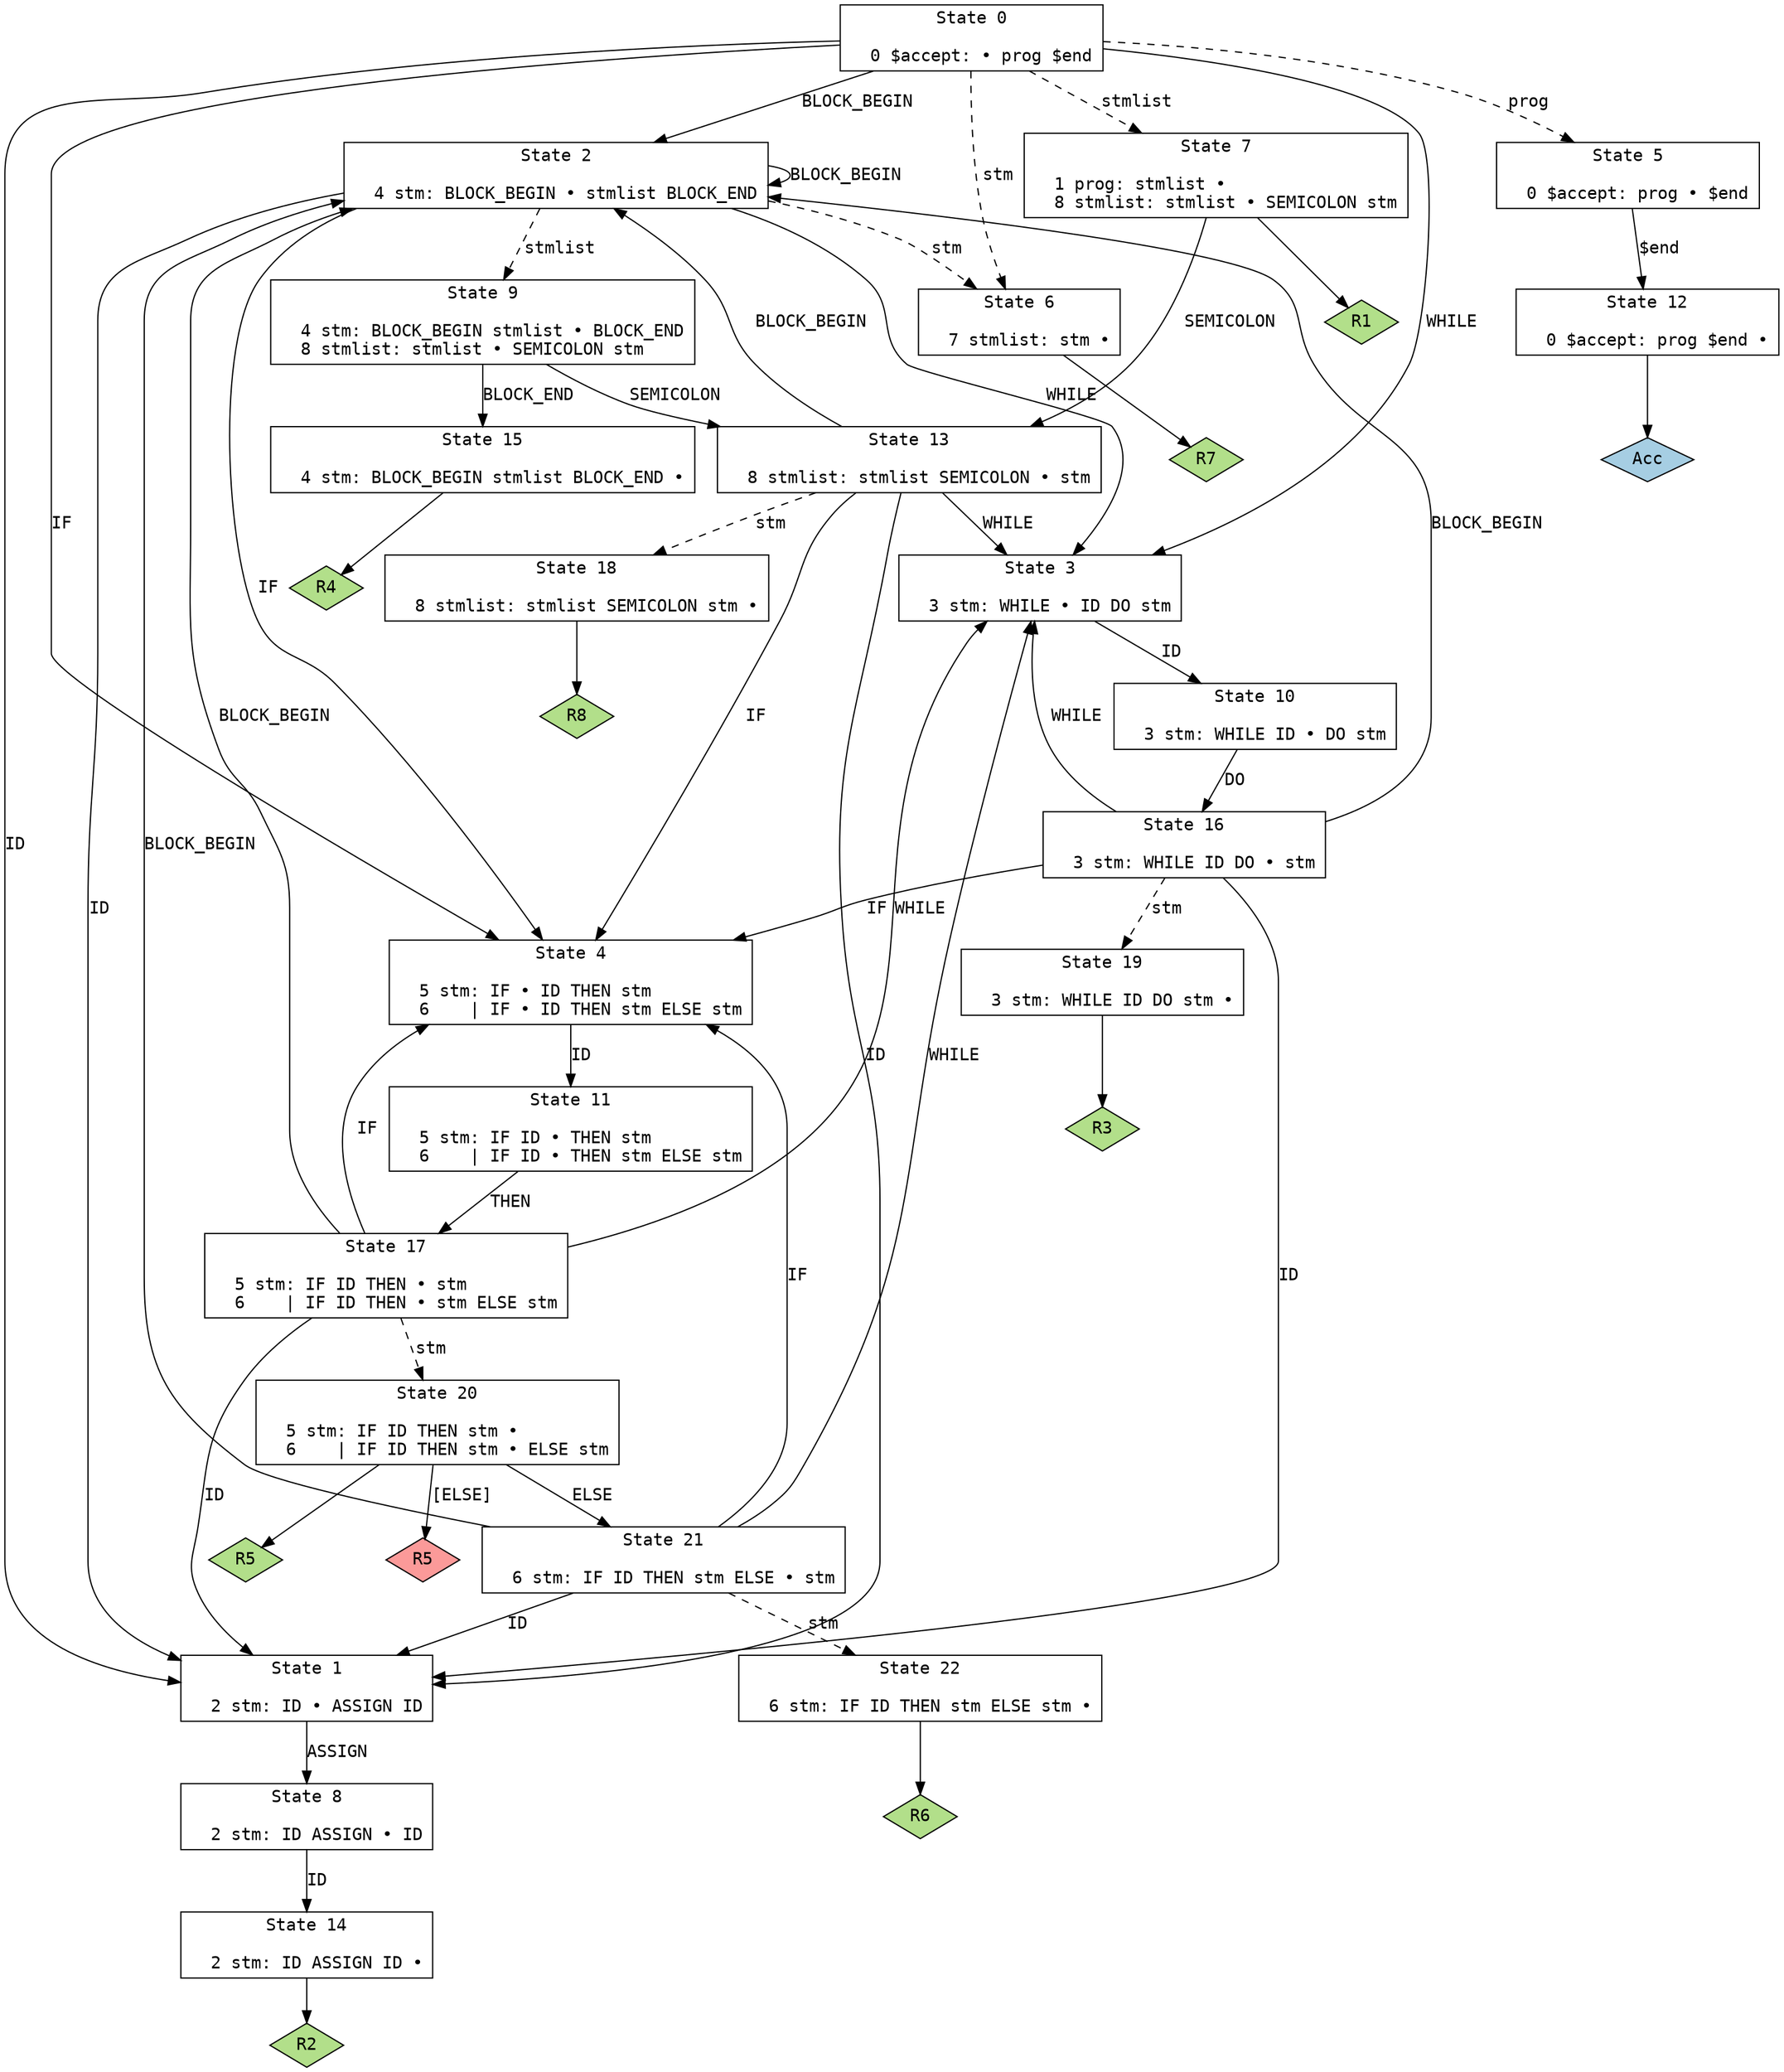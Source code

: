 // Generated by GNU Bison 3.8.2.
// Report bugs to <bug-bison@gnu.org>.
// Home page: <https://www.gnu.org/software/bison/>.

digraph "parser.y"
{
  node [fontname = courier, shape = box, colorscheme = paired6]
  edge [fontname = courier]

  0 [label="State 0\n\l  0 $accept: • prog $end\l"]
  0 -> 1 [style=solid label="ID"]
  0 -> 2 [style=solid label="BLOCK_BEGIN"]
  0 -> 3 [style=solid label="WHILE"]
  0 -> 4 [style=solid label="IF"]
  0 -> 5 [style=dashed label="prog"]
  0 -> 6 [style=dashed label="stm"]
  0 -> 7 [style=dashed label="stmlist"]
  1 [label="State 1\n\l  2 stm: ID • ASSIGN ID\l"]
  1 -> 8 [style=solid label="ASSIGN"]
  2 [label="State 2\n\l  4 stm: BLOCK_BEGIN • stmlist BLOCK_END\l"]
  2 -> 1 [style=solid label="ID"]
  2 -> 2 [style=solid label="BLOCK_BEGIN"]
  2 -> 3 [style=solid label="WHILE"]
  2 -> 4 [style=solid label="IF"]
  2 -> 6 [style=dashed label="stm"]
  2 -> 9 [style=dashed label="stmlist"]
  3 [label="State 3\n\l  3 stm: WHILE • ID DO stm\l"]
  3 -> 10 [style=solid label="ID"]
  4 [label="State 4\n\l  5 stm: IF • ID THEN stm\l  6    | IF • ID THEN stm ELSE stm\l"]
  4 -> 11 [style=solid label="ID"]
  5 [label="State 5\n\l  0 $accept: prog • $end\l"]
  5 -> 12 [style=solid label="$end"]
  6 [label="State 6\n\l  7 stmlist: stm •\l"]
  6 -> "6R7" [style=solid]
 "6R7" [label="R7", fillcolor=3, shape=diamond, style=filled]
  7 [label="State 7\n\l  1 prog: stmlist •\l  8 stmlist: stmlist • SEMICOLON stm\l"]
  7 -> 13 [style=solid label="SEMICOLON"]
  7 -> "7R1" [style=solid]
 "7R1" [label="R1", fillcolor=3, shape=diamond, style=filled]
  8 [label="State 8\n\l  2 stm: ID ASSIGN • ID\l"]
  8 -> 14 [style=solid label="ID"]
  9 [label="State 9\n\l  4 stm: BLOCK_BEGIN stmlist • BLOCK_END\l  8 stmlist: stmlist • SEMICOLON stm\l"]
  9 -> 13 [style=solid label="SEMICOLON"]
  9 -> 15 [style=solid label="BLOCK_END"]
  10 [label="State 10\n\l  3 stm: WHILE ID • DO stm\l"]
  10 -> 16 [style=solid label="DO"]
  11 [label="State 11\n\l  5 stm: IF ID • THEN stm\l  6    | IF ID • THEN stm ELSE stm\l"]
  11 -> 17 [style=solid label="THEN"]
  12 [label="State 12\n\l  0 $accept: prog $end •\l"]
  12 -> "12R0" [style=solid]
 "12R0" [label="Acc", fillcolor=1, shape=diamond, style=filled]
  13 [label="State 13\n\l  8 stmlist: stmlist SEMICOLON • stm\l"]
  13 -> 1 [style=solid label="ID"]
  13 -> 2 [style=solid label="BLOCK_BEGIN"]
  13 -> 3 [style=solid label="WHILE"]
  13 -> 4 [style=solid label="IF"]
  13 -> 18 [style=dashed label="stm"]
  14 [label="State 14\n\l  2 stm: ID ASSIGN ID •\l"]
  14 -> "14R2" [style=solid]
 "14R2" [label="R2", fillcolor=3, shape=diamond, style=filled]
  15 [label="State 15\n\l  4 stm: BLOCK_BEGIN stmlist BLOCK_END •\l"]
  15 -> "15R4" [style=solid]
 "15R4" [label="R4", fillcolor=3, shape=diamond, style=filled]
  16 [label="State 16\n\l  3 stm: WHILE ID DO • stm\l"]
  16 -> 1 [style=solid label="ID"]
  16 -> 2 [style=solid label="BLOCK_BEGIN"]
  16 -> 3 [style=solid label="WHILE"]
  16 -> 4 [style=solid label="IF"]
  16 -> 19 [style=dashed label="stm"]
  17 [label="State 17\n\l  5 stm: IF ID THEN • stm\l  6    | IF ID THEN • stm ELSE stm\l"]
  17 -> 1 [style=solid label="ID"]
  17 -> 2 [style=solid label="BLOCK_BEGIN"]
  17 -> 3 [style=solid label="WHILE"]
  17 -> 4 [style=solid label="IF"]
  17 -> 20 [style=dashed label="stm"]
  18 [label="State 18\n\l  8 stmlist: stmlist SEMICOLON stm •\l"]
  18 -> "18R8" [style=solid]
 "18R8" [label="R8", fillcolor=3, shape=diamond, style=filled]
  19 [label="State 19\n\l  3 stm: WHILE ID DO stm •\l"]
  19 -> "19R3" [style=solid]
 "19R3" [label="R3", fillcolor=3, shape=diamond, style=filled]
  20 [label="State 20\n\l  5 stm: IF ID THEN stm •\l  6    | IF ID THEN stm • ELSE stm\l"]
  20 -> 21 [style=solid label="ELSE"]
  20 -> "20R5d" [label="[ELSE]", style=solid]
 "20R5d" [label="R5", fillcolor=5, shape=diamond, style=filled]
  20 -> "20R5" [style=solid]
 "20R5" [label="R5", fillcolor=3, shape=diamond, style=filled]
  21 [label="State 21\n\l  6 stm: IF ID THEN stm ELSE • stm\l"]
  21 -> 1 [style=solid label="ID"]
  21 -> 2 [style=solid label="BLOCK_BEGIN"]
  21 -> 3 [style=solid label="WHILE"]
  21 -> 4 [style=solid label="IF"]
  21 -> 22 [style=dashed label="stm"]
  22 [label="State 22\n\l  6 stm: IF ID THEN stm ELSE stm •\l"]
  22 -> "22R6" [style=solid]
 "22R6" [label="R6", fillcolor=3, shape=diamond, style=filled]
}
